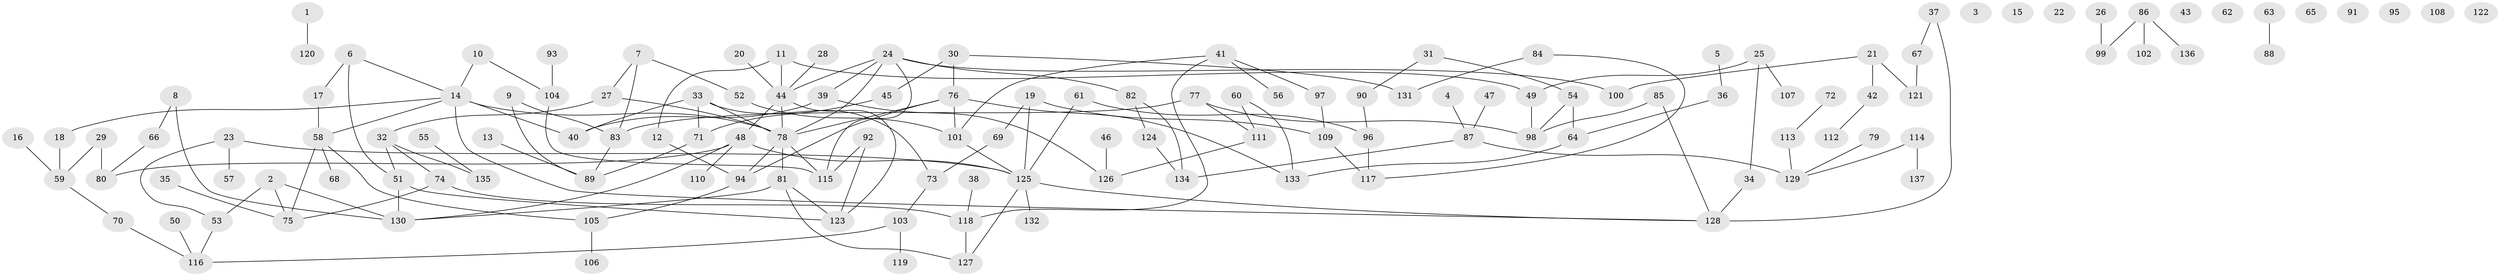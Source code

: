 // coarse degree distribution, {6: 0.11627906976744186, 5: 0.06976744186046512, 4: 0.13953488372093023, 3: 0.13953488372093023, 1: 0.16279069767441862, 2: 0.2558139534883721, 9: 0.023255813953488372, 7: 0.06976744186046512, 8: 0.023255813953488372}
// Generated by graph-tools (version 1.1) at 2025/35/03/04/25 23:35:51]
// undirected, 137 vertices, 167 edges
graph export_dot {
  node [color=gray90,style=filled];
  1;
  2;
  3;
  4;
  5;
  6;
  7;
  8;
  9;
  10;
  11;
  12;
  13;
  14;
  15;
  16;
  17;
  18;
  19;
  20;
  21;
  22;
  23;
  24;
  25;
  26;
  27;
  28;
  29;
  30;
  31;
  32;
  33;
  34;
  35;
  36;
  37;
  38;
  39;
  40;
  41;
  42;
  43;
  44;
  45;
  46;
  47;
  48;
  49;
  50;
  51;
  52;
  53;
  54;
  55;
  56;
  57;
  58;
  59;
  60;
  61;
  62;
  63;
  64;
  65;
  66;
  67;
  68;
  69;
  70;
  71;
  72;
  73;
  74;
  75;
  76;
  77;
  78;
  79;
  80;
  81;
  82;
  83;
  84;
  85;
  86;
  87;
  88;
  89;
  90;
  91;
  92;
  93;
  94;
  95;
  96;
  97;
  98;
  99;
  100;
  101;
  102;
  103;
  104;
  105;
  106;
  107;
  108;
  109;
  110;
  111;
  112;
  113;
  114;
  115;
  116;
  117;
  118;
  119;
  120;
  121;
  122;
  123;
  124;
  125;
  126;
  127;
  128;
  129;
  130;
  131;
  132;
  133;
  134;
  135;
  136;
  137;
  1 -- 120;
  2 -- 53;
  2 -- 75;
  2 -- 130;
  4 -- 87;
  5 -- 36;
  6 -- 14;
  6 -- 17;
  6 -- 51;
  7 -- 27;
  7 -- 52;
  7 -- 83;
  8 -- 66;
  8 -- 130;
  9 -- 83;
  9 -- 89;
  10 -- 14;
  10 -- 104;
  11 -- 12;
  11 -- 44;
  11 -- 49;
  12 -- 94;
  13 -- 89;
  14 -- 18;
  14 -- 40;
  14 -- 58;
  14 -- 78;
  14 -- 128;
  16 -- 59;
  17 -- 58;
  18 -- 59;
  19 -- 69;
  19 -- 109;
  19 -- 125;
  20 -- 44;
  21 -- 42;
  21 -- 100;
  21 -- 121;
  23 -- 53;
  23 -- 57;
  23 -- 125;
  24 -- 39;
  24 -- 44;
  24 -- 78;
  24 -- 82;
  24 -- 100;
  24 -- 115;
  25 -- 34;
  25 -- 49;
  25 -- 107;
  26 -- 99;
  27 -- 32;
  27 -- 78;
  28 -- 44;
  29 -- 59;
  29 -- 80;
  30 -- 45;
  30 -- 76;
  30 -- 131;
  31 -- 54;
  31 -- 90;
  32 -- 51;
  32 -- 74;
  32 -- 135;
  33 -- 40;
  33 -- 71;
  33 -- 73;
  33 -- 78;
  34 -- 128;
  35 -- 75;
  36 -- 64;
  37 -- 67;
  37 -- 128;
  38 -- 118;
  39 -- 40;
  39 -- 126;
  41 -- 56;
  41 -- 97;
  41 -- 101;
  41 -- 118;
  42 -- 112;
  44 -- 48;
  44 -- 78;
  44 -- 123;
  45 -- 71;
  46 -- 126;
  47 -- 87;
  48 -- 80;
  48 -- 110;
  48 -- 125;
  48 -- 130;
  49 -- 98;
  50 -- 116;
  51 -- 123;
  51 -- 130;
  52 -- 101;
  53 -- 116;
  54 -- 64;
  54 -- 98;
  55 -- 135;
  58 -- 68;
  58 -- 75;
  58 -- 105;
  59 -- 70;
  60 -- 111;
  60 -- 133;
  61 -- 96;
  61 -- 125;
  63 -- 88;
  64 -- 133;
  66 -- 80;
  67 -- 121;
  69 -- 73;
  70 -- 116;
  71 -- 89;
  72 -- 113;
  73 -- 103;
  74 -- 75;
  74 -- 118;
  76 -- 78;
  76 -- 94;
  76 -- 101;
  76 -- 133;
  77 -- 83;
  77 -- 98;
  77 -- 111;
  78 -- 81;
  78 -- 94;
  78 -- 115;
  79 -- 129;
  81 -- 123;
  81 -- 127;
  81 -- 130;
  82 -- 124;
  82 -- 134;
  83 -- 89;
  84 -- 117;
  84 -- 131;
  85 -- 98;
  85 -- 128;
  86 -- 99;
  86 -- 102;
  86 -- 136;
  87 -- 129;
  87 -- 134;
  90 -- 96;
  92 -- 115;
  92 -- 123;
  93 -- 104;
  94 -- 105;
  96 -- 117;
  97 -- 109;
  101 -- 125;
  103 -- 116;
  103 -- 119;
  104 -- 115;
  105 -- 106;
  109 -- 117;
  111 -- 126;
  113 -- 129;
  114 -- 129;
  114 -- 137;
  118 -- 127;
  124 -- 134;
  125 -- 127;
  125 -- 128;
  125 -- 132;
}
